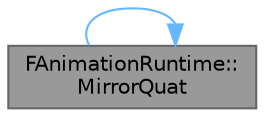 digraph "FAnimationRuntime::MirrorQuat"
{
 // INTERACTIVE_SVG=YES
 // LATEX_PDF_SIZE
  bgcolor="transparent";
  edge [fontname=Helvetica,fontsize=10,labelfontname=Helvetica,labelfontsize=10];
  node [fontname=Helvetica,fontsize=10,shape=box,height=0.2,width=0.4];
  rankdir="LR";
  Node1 [id="Node000001",label="FAnimationRuntime::\lMirrorQuat",height=0.2,width=0.4,color="gray40", fillcolor="grey60", style="filled", fontcolor="black",tooltip="Mirror a quaternion across the specified mirror axis."];
  Node1 -> Node1 [id="edge1_Node000001_Node000001",color="steelblue1",style="solid",tooltip=" "];
}
